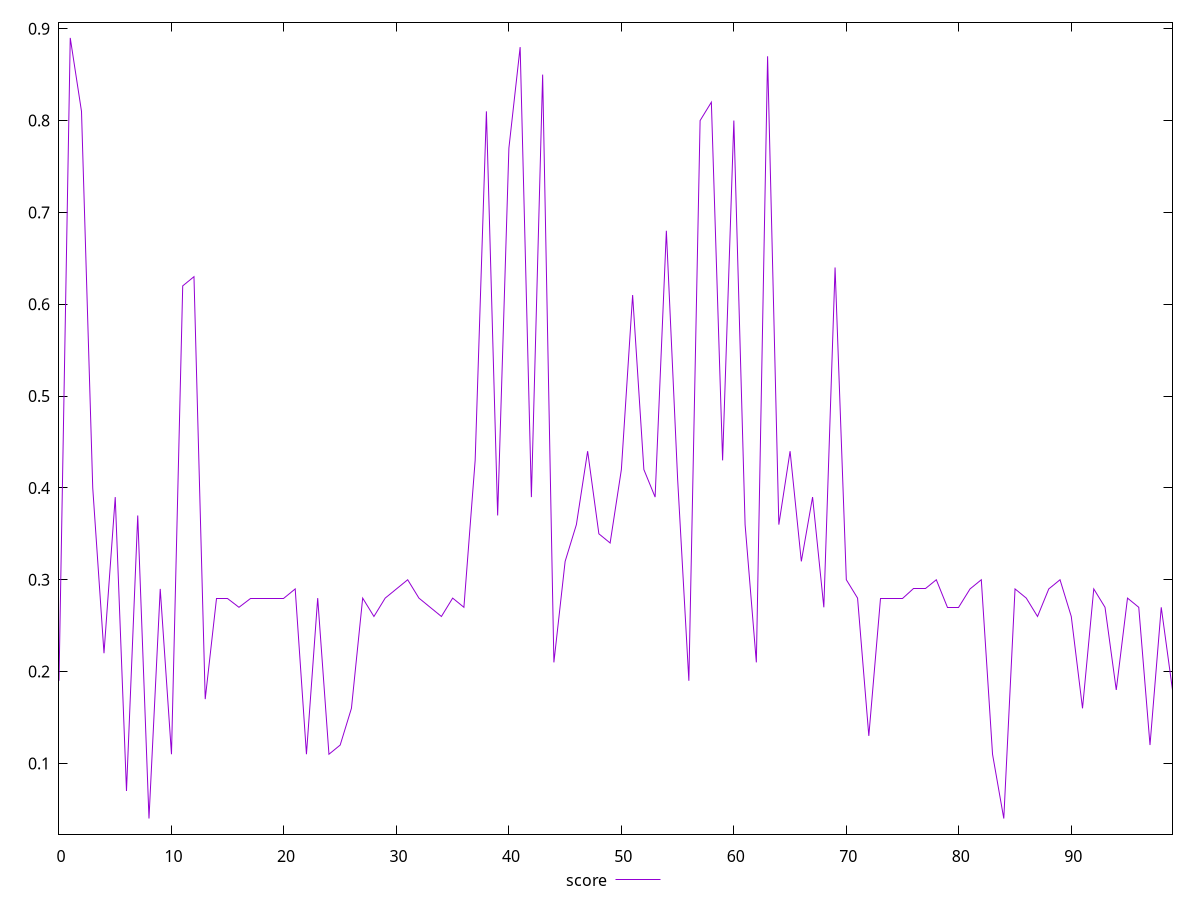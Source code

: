 reset

$score <<EOF
0 0.19
1 0.89
2 0.81
3 0.4
4 0.22
5 0.39
6 0.07
7 0.37
8 0.04
9 0.29
10 0.11
11 0.62
12 0.63
13 0.17
14 0.28
15 0.28
16 0.27
17 0.28
18 0.28
19 0.28
20 0.28
21 0.29
22 0.11
23 0.28
24 0.11
25 0.12
26 0.16
27 0.28
28 0.26
29 0.28
30 0.29
31 0.3
32 0.28
33 0.27
34 0.26
35 0.28
36 0.27
37 0.43
38 0.81
39 0.37
40 0.77
41 0.88
42 0.39
43 0.85
44 0.21
45 0.32
46 0.36
47 0.44
48 0.35
49 0.34
50 0.42
51 0.61
52 0.42
53 0.39
54 0.68
55 0.41
56 0.19
57 0.8
58 0.82
59 0.43
60 0.8
61 0.36
62 0.21
63 0.87
64 0.36
65 0.44
66 0.32
67 0.39
68 0.27
69 0.64
70 0.3
71 0.28
72 0.13
73 0.28
74 0.28
75 0.28
76 0.29
77 0.29
78 0.3
79 0.27
80 0.27
81 0.29
82 0.3
83 0.11
84 0.04
85 0.29
86 0.28
87 0.26
88 0.29
89 0.3
90 0.26
91 0.16
92 0.29
93 0.27
94 0.18
95 0.28
96 0.27
97 0.12
98 0.27
99 0.18
EOF

set key outside below
set xrange [0:99]
set yrange [0.023:0.907]
set trange [0.023:0.907]
set terminal svg size 640, 500 enhanced background rgb 'white'
set output "reprap/first-meaningful-paint/samples/pages+cached/score/values.svg"

plot $score title "score" with line

reset
